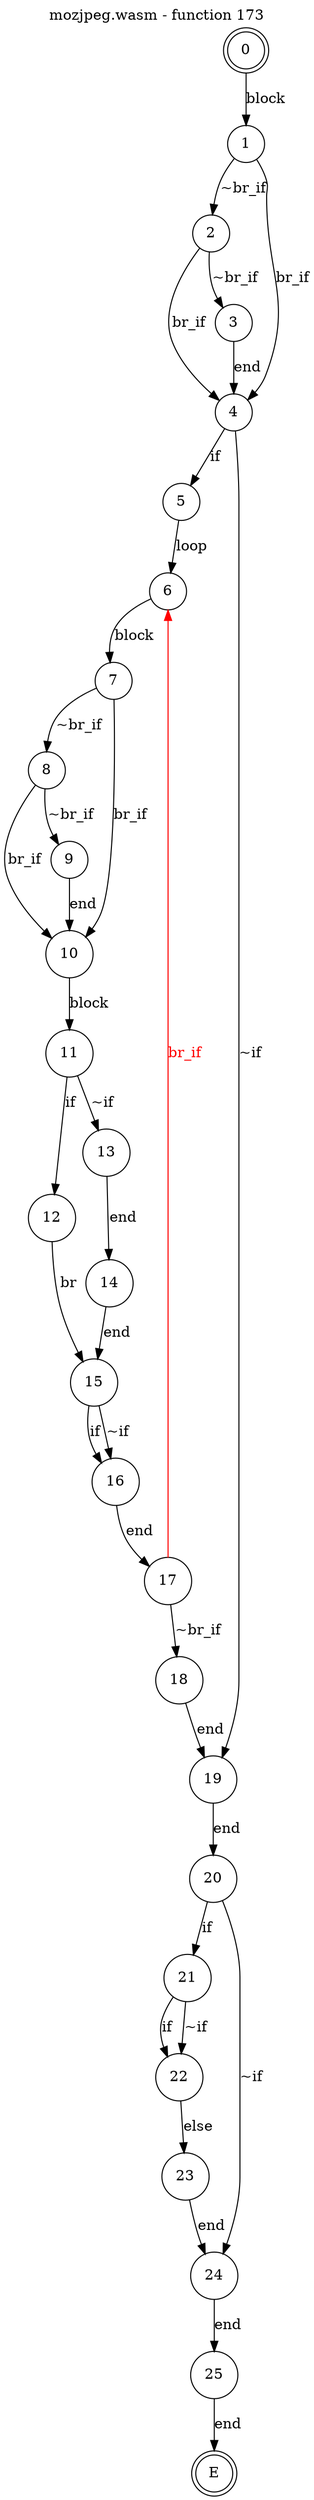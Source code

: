 digraph finite_state_machine {
    label = "mozjpeg.wasm - function 173"
    labelloc =  t
    labelfontsize = 16
    labelfontcolor = black
    labelfontname = "Helvetica"
    node [shape = doublecircle]; 0 E ;
    node [shape = circle];
    0 -> 1[label="block"];
    1 -> 2[label="~br_if"];
    1 -> 4[label="br_if"];
    2 -> 3[label="~br_if"];
    2 -> 4[label="br_if"];
    3 -> 4[label="end"];
    4 -> 5[label="if"];
    4 -> 19[label="~if"];
    5 -> 6[label="loop"];
    6 -> 7[label="block"];
    7 -> 8[label="~br_if"];
    7 -> 10[label="br_if"];
    8 -> 9[label="~br_if"];
    8 -> 10[label="br_if"];
    9 -> 10[label="end"];
    10 -> 11[label="block"];
    11 -> 12[label="if"];
    11 -> 13[label="~if"];
    12 -> 15[label="br"];
    13 -> 14[label="end"];
    14 -> 15[label="end"];
    15 -> 16[label="if"];
    15 -> 16[label="~if"];
    16 -> 17[label="end"];
    17 -> 18[label="~br_if"];
    17 -> 6[color="red" fontcolor="red" label="br_if"];
    18 -> 19[label="end"];
    19 -> 20[label="end"];
    20 -> 21[label="if"];
    20 -> 24[label="~if"];
    21 -> 22[label="if"];
    21 -> 22[label="~if"];
    22 -> 23[label="else"];
    23 -> 24[label="end"];
    24 -> 25[label="end"];
    25 -> E[label="end"];
}
